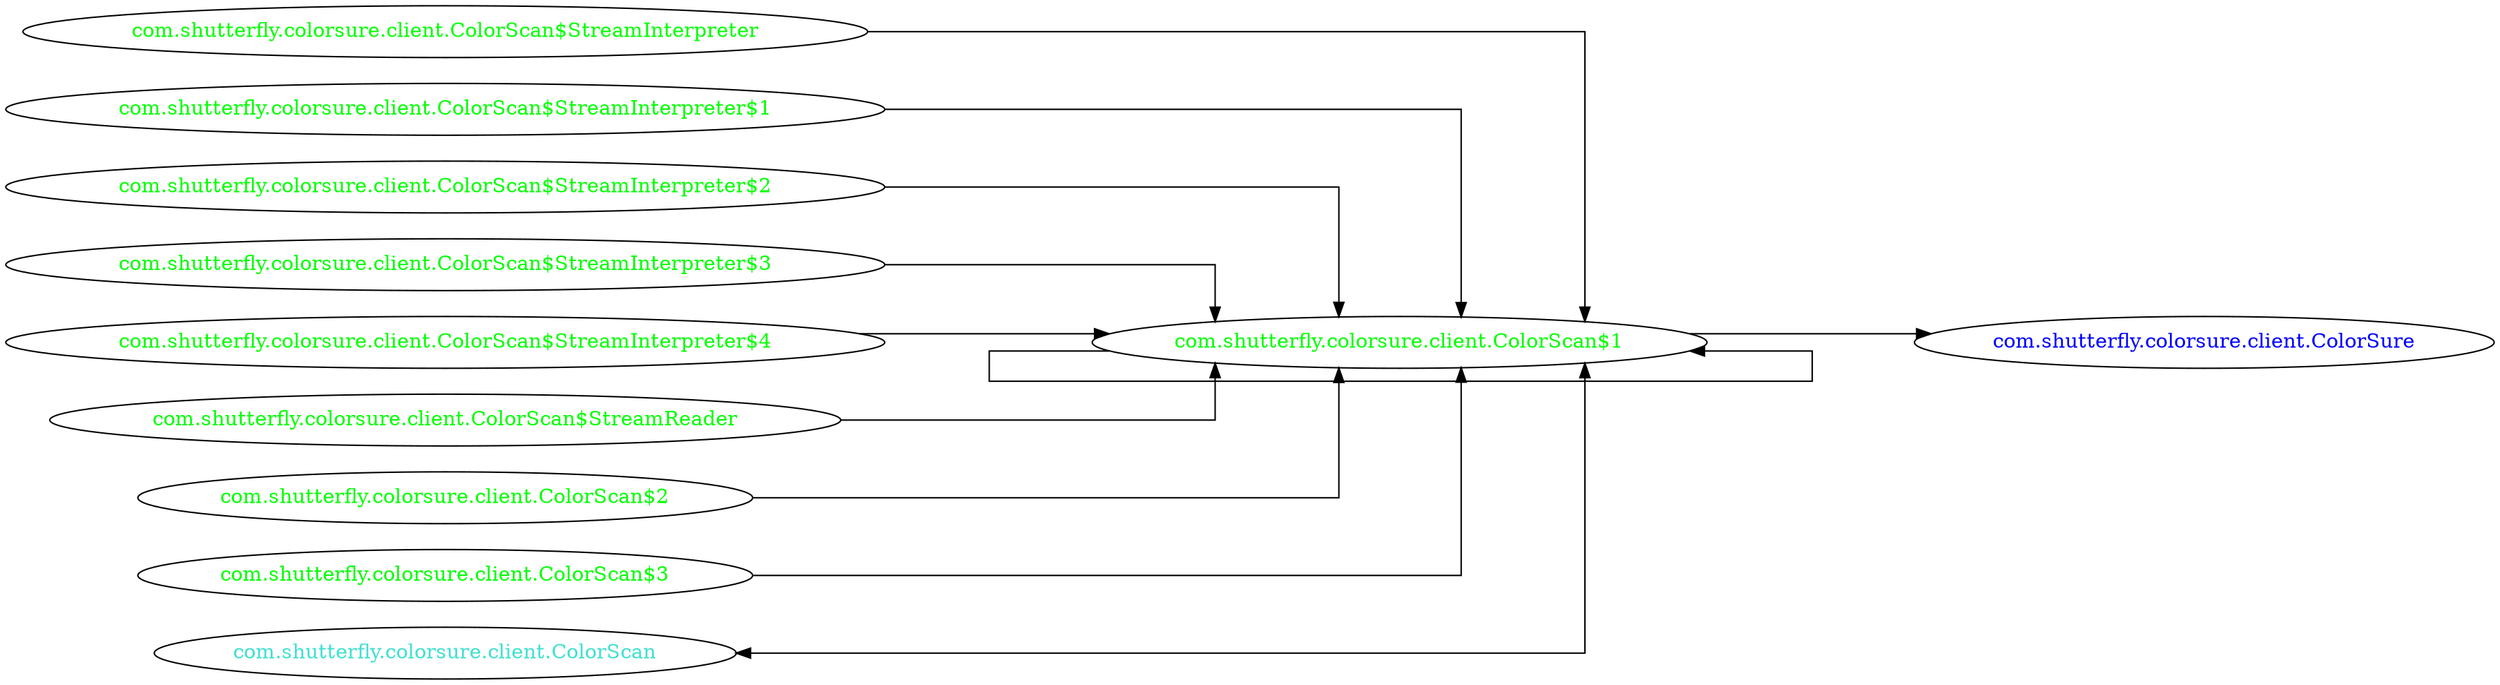 digraph dependencyGraph {
 concentrate=true;
 ranksep="2.0";
 rankdir="LR"; 
 splines="ortho";
"com.shutterfly.colorsure.client.ColorScan$1" [fontcolor="red"];
"com.shutterfly.colorsure.client.ColorSure" [ fontcolor="blue" ];
"com.shutterfly.colorsure.client.ColorScan$1"->"com.shutterfly.colorsure.client.ColorSure";
"com.shutterfly.colorsure.client.ColorScan$StreamInterpreter" [ fontcolor="green" ];
"com.shutterfly.colorsure.client.ColorScan$StreamInterpreter"->"com.shutterfly.colorsure.client.ColorScan$1";
"com.shutterfly.colorsure.client.ColorScan$StreamInterpreter$1" [ fontcolor="green" ];
"com.shutterfly.colorsure.client.ColorScan$StreamInterpreter$1"->"com.shutterfly.colorsure.client.ColorScan$1";
"com.shutterfly.colorsure.client.ColorScan$StreamInterpreter$2" [ fontcolor="green" ];
"com.shutterfly.colorsure.client.ColorScan$StreamInterpreter$2"->"com.shutterfly.colorsure.client.ColorScan$1";
"com.shutterfly.colorsure.client.ColorScan$StreamInterpreter$3" [ fontcolor="green" ];
"com.shutterfly.colorsure.client.ColorScan$StreamInterpreter$3"->"com.shutterfly.colorsure.client.ColorScan$1";
"com.shutterfly.colorsure.client.ColorScan$StreamInterpreter$4" [ fontcolor="green" ];
"com.shutterfly.colorsure.client.ColorScan$StreamInterpreter$4"->"com.shutterfly.colorsure.client.ColorScan$1";
"com.shutterfly.colorsure.client.ColorScan$StreamReader" [ fontcolor="green" ];
"com.shutterfly.colorsure.client.ColorScan$StreamReader"->"com.shutterfly.colorsure.client.ColorScan$1";
"com.shutterfly.colorsure.client.ColorScan$1" [ fontcolor="green" ];
"com.shutterfly.colorsure.client.ColorScan$1"->"com.shutterfly.colorsure.client.ColorScan$1";
"com.shutterfly.colorsure.client.ColorScan$2" [ fontcolor="green" ];
"com.shutterfly.colorsure.client.ColorScan$2"->"com.shutterfly.colorsure.client.ColorScan$1";
"com.shutterfly.colorsure.client.ColorScan$3" [ fontcolor="green" ];
"com.shutterfly.colorsure.client.ColorScan$3"->"com.shutterfly.colorsure.client.ColorScan$1";
"com.shutterfly.colorsure.client.ColorScan" [ fontcolor="turquoise" ];
"com.shutterfly.colorsure.client.ColorScan"->"com.shutterfly.colorsure.client.ColorScan$1" [dir=both];
}